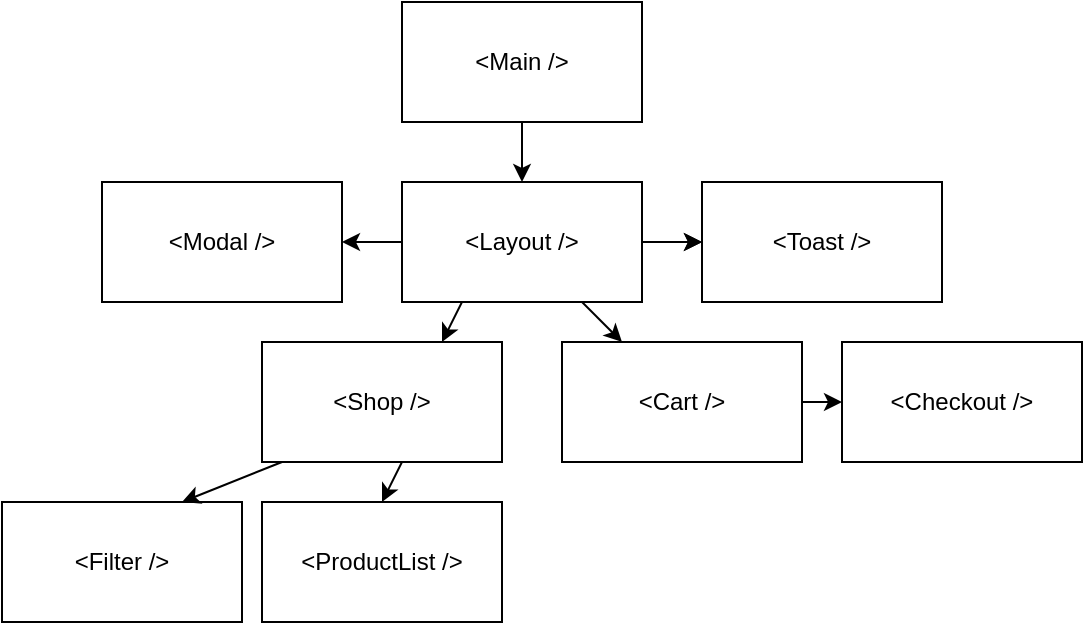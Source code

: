 <mxfile version="26.0.16">
  <diagram name="Seite-1" id="duFGm1V1bSeXY6hFmjpj">
    <mxGraphModel dx="683" dy="371" grid="1" gridSize="10" guides="1" tooltips="1" connect="1" arrows="1" fold="1" page="1" pageScale="1" pageWidth="827" pageHeight="1169" math="0" shadow="0">
      <root>
        <mxCell id="0" />
        <mxCell id="1" parent="0" />
        <mxCell id="kUVQkDWaA_F7JcBezBwh-3" value="" style="edgeStyle=orthogonalEdgeStyle;rounded=0;orthogonalLoop=1;jettySize=auto;html=1;" edge="1" parent="1" source="kUVQkDWaA_F7JcBezBwh-1" target="kUVQkDWaA_F7JcBezBwh-2">
          <mxGeometry relative="1" as="geometry" />
        </mxCell>
        <mxCell id="kUVQkDWaA_F7JcBezBwh-1" value="&amp;lt;Main /&amp;gt;" style="rounded=0;whiteSpace=wrap;html=1;" vertex="1" parent="1">
          <mxGeometry x="360" y="80" width="120" height="60" as="geometry" />
        </mxCell>
        <mxCell id="kUVQkDWaA_F7JcBezBwh-8" value="" style="edgeStyle=orthogonalEdgeStyle;rounded=0;orthogonalLoop=1;jettySize=auto;html=1;" edge="1" parent="1" source="kUVQkDWaA_F7JcBezBwh-2" target="kUVQkDWaA_F7JcBezBwh-6">
          <mxGeometry relative="1" as="geometry" />
        </mxCell>
        <mxCell id="kUVQkDWaA_F7JcBezBwh-10" value="" style="edgeStyle=orthogonalEdgeStyle;rounded=0;orthogonalLoop=1;jettySize=auto;html=1;" edge="1" parent="1" source="kUVQkDWaA_F7JcBezBwh-2" target="kUVQkDWaA_F7JcBezBwh-9">
          <mxGeometry relative="1" as="geometry" />
        </mxCell>
        <mxCell id="kUVQkDWaA_F7JcBezBwh-11" value="" style="edgeStyle=orthogonalEdgeStyle;rounded=0;orthogonalLoop=1;jettySize=auto;html=1;" edge="1" parent="1" source="kUVQkDWaA_F7JcBezBwh-2" target="kUVQkDWaA_F7JcBezBwh-9">
          <mxGeometry relative="1" as="geometry" />
        </mxCell>
        <mxCell id="kUVQkDWaA_F7JcBezBwh-2" value="&amp;lt;Layout /&amp;gt;" style="rounded=0;whiteSpace=wrap;html=1;" vertex="1" parent="1">
          <mxGeometry x="360" y="170" width="120" height="60" as="geometry" />
        </mxCell>
        <mxCell id="kUVQkDWaA_F7JcBezBwh-4" value="&amp;lt;Cart /&amp;gt;" style="rounded=0;whiteSpace=wrap;html=1;strokeColor=default;" vertex="1" parent="1">
          <mxGeometry x="440" y="250" width="120" height="60" as="geometry" />
        </mxCell>
        <mxCell id="kUVQkDWaA_F7JcBezBwh-5" value="&amp;lt;Shop /&amp;gt;" style="rounded=0;whiteSpace=wrap;html=1;" vertex="1" parent="1">
          <mxGeometry x="290" y="250" width="120" height="60" as="geometry" />
        </mxCell>
        <mxCell id="kUVQkDWaA_F7JcBezBwh-6" value="&amp;lt;Modal /&amp;gt;" style="rounded=0;whiteSpace=wrap;html=1;" vertex="1" parent="1">
          <mxGeometry x="210" y="170" width="120" height="60" as="geometry" />
        </mxCell>
        <mxCell id="kUVQkDWaA_F7JcBezBwh-9" value="&amp;lt;Toast /&amp;gt;" style="rounded=0;whiteSpace=wrap;html=1;" vertex="1" parent="1">
          <mxGeometry x="510" y="170" width="120" height="60" as="geometry" />
        </mxCell>
        <mxCell id="kUVQkDWaA_F7JcBezBwh-13" value="&amp;lt;Filter /&amp;gt;" style="rounded=0;whiteSpace=wrap;html=1;" vertex="1" parent="1">
          <mxGeometry x="160" y="330" width="120" height="60" as="geometry" />
        </mxCell>
        <mxCell id="kUVQkDWaA_F7JcBezBwh-14" value="" style="endArrow=classic;html=1;rounded=0;exitX=0.25;exitY=1;exitDx=0;exitDy=0;entryX=0.75;entryY=0;entryDx=0;entryDy=0;" edge="1" parent="1" source="kUVQkDWaA_F7JcBezBwh-2" target="kUVQkDWaA_F7JcBezBwh-5">
          <mxGeometry width="50" height="50" relative="1" as="geometry">
            <mxPoint x="390" y="430" as="sourcePoint" />
            <mxPoint x="440" y="380" as="targetPoint" />
          </mxGeometry>
        </mxCell>
        <mxCell id="kUVQkDWaA_F7JcBezBwh-15" value="&amp;lt;ProductList /&amp;gt;" style="rounded=0;whiteSpace=wrap;html=1;" vertex="1" parent="1">
          <mxGeometry x="290" y="330" width="120" height="60" as="geometry" />
        </mxCell>
        <mxCell id="kUVQkDWaA_F7JcBezBwh-16" value="" style="endArrow=classic;html=1;rounded=0;entryX=0.5;entryY=0;entryDx=0;entryDy=0;" edge="1" parent="1" target="kUVQkDWaA_F7JcBezBwh-15">
          <mxGeometry width="50" height="50" relative="1" as="geometry">
            <mxPoint x="360" y="310" as="sourcePoint" />
            <mxPoint x="410" y="260" as="targetPoint" />
          </mxGeometry>
        </mxCell>
        <mxCell id="kUVQkDWaA_F7JcBezBwh-18" value="" style="endArrow=classic;html=1;rounded=0;entryX=0.75;entryY=0;entryDx=0;entryDy=0;" edge="1" parent="1" target="kUVQkDWaA_F7JcBezBwh-13">
          <mxGeometry width="50" height="50" relative="1" as="geometry">
            <mxPoint x="300" y="310" as="sourcePoint" />
            <mxPoint x="290" y="330" as="targetPoint" />
          </mxGeometry>
        </mxCell>
        <mxCell id="kUVQkDWaA_F7JcBezBwh-19" value="" style="endArrow=classic;html=1;rounded=0;exitX=0.75;exitY=1;exitDx=0;exitDy=0;entryX=0.25;entryY=0;entryDx=0;entryDy=0;" edge="1" parent="1" source="kUVQkDWaA_F7JcBezBwh-2" target="kUVQkDWaA_F7JcBezBwh-4">
          <mxGeometry width="50" height="50" relative="1" as="geometry">
            <mxPoint x="400" y="240" as="sourcePoint" />
            <mxPoint x="390" y="260" as="targetPoint" />
          </mxGeometry>
        </mxCell>
        <mxCell id="kUVQkDWaA_F7JcBezBwh-20" value="&amp;lt;Checkout /&amp;gt;" style="rounded=0;whiteSpace=wrap;html=1;strokeColor=default;" vertex="1" parent="1">
          <mxGeometry x="580" y="250" width="120" height="60" as="geometry" />
        </mxCell>
        <mxCell id="kUVQkDWaA_F7JcBezBwh-22" value="" style="endArrow=classic;html=1;rounded=0;exitX=1;exitY=0.5;exitDx=0;exitDy=0;entryX=0;entryY=0.5;entryDx=0;entryDy=0;" edge="1" parent="1" source="kUVQkDWaA_F7JcBezBwh-4" target="kUVQkDWaA_F7JcBezBwh-20">
          <mxGeometry width="50" height="50" relative="1" as="geometry">
            <mxPoint x="530" y="320" as="sourcePoint" />
            <mxPoint x="580" y="270" as="targetPoint" />
          </mxGeometry>
        </mxCell>
      </root>
    </mxGraphModel>
  </diagram>
</mxfile>
